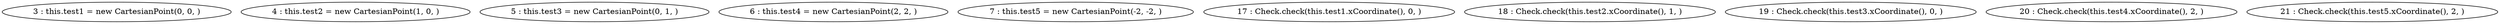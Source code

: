 digraph G {
"3 : this.test1 = new CartesianPoint(0, 0, )"
"4 : this.test2 = new CartesianPoint(1, 0, )"
"5 : this.test3 = new CartesianPoint(0, 1, )"
"6 : this.test4 = new CartesianPoint(2, 2, )"
"7 : this.test5 = new CartesianPoint(-2, -2, )"
"17 : Check.check(this.test1.xCoordinate(), 0, )"
"18 : Check.check(this.test2.xCoordinate(), 1, )"
"19 : Check.check(this.test3.xCoordinate(), 0, )"
"20 : Check.check(this.test4.xCoordinate(), 2, )"
"21 : Check.check(this.test5.xCoordinate(), 2, )"
}